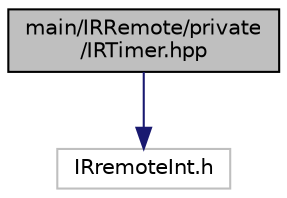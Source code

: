 digraph "main/IRRemote/private/IRTimer.hpp"
{
 // LATEX_PDF_SIZE
  edge [fontname="Helvetica",fontsize="10",labelfontname="Helvetica",labelfontsize="10"];
  node [fontname="Helvetica",fontsize="10",shape=record];
  Node1 [label="main/IRRemote/private\l/IRTimer.hpp",height=0.2,width=0.4,color="black", fillcolor="grey75", style="filled", fontcolor="black",tooltip="All timer specific definitions are contained in this file."];
  Node1 -> Node2 [color="midnightblue",fontsize="10",style="solid"];
  Node2 [label="IRremoteInt.h",height=0.2,width=0.4,color="grey75", fillcolor="white", style="filled",tooltip=" "];
}
